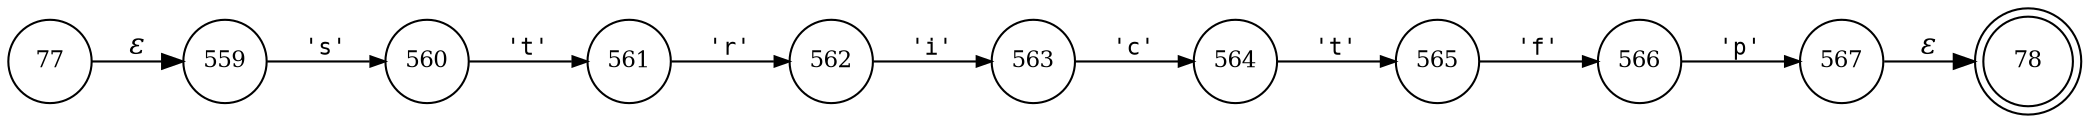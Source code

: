 digraph ATN {
rankdir=LR;
s78[fontsize=11, label="78", shape=doublecircle, fixedsize=true, width=.6];
s560[fontsize=11,label="560", shape=circle, fixedsize=true, width=.55, peripheries=1];
s561[fontsize=11,label="561", shape=circle, fixedsize=true, width=.55, peripheries=1];
s562[fontsize=11,label="562", shape=circle, fixedsize=true, width=.55, peripheries=1];
s563[fontsize=11,label="563", shape=circle, fixedsize=true, width=.55, peripheries=1];
s564[fontsize=11,label="564", shape=circle, fixedsize=true, width=.55, peripheries=1];
s565[fontsize=11,label="565", shape=circle, fixedsize=true, width=.55, peripheries=1];
s566[fontsize=11,label="566", shape=circle, fixedsize=true, width=.55, peripheries=1];
s567[fontsize=11,label="567", shape=circle, fixedsize=true, width=.55, peripheries=1];
s77[fontsize=11,label="77", shape=circle, fixedsize=true, width=.55, peripheries=1];
s559[fontsize=11,label="559", shape=circle, fixedsize=true, width=.55, peripheries=1];
s77 -> s559 [fontname="Times-Italic", label="&epsilon;"];
s559 -> s560 [fontsize=11, fontname="Courier", arrowsize=.7, label = "'s'", arrowhead = normal];
s560 -> s561 [fontsize=11, fontname="Courier", arrowsize=.7, label = "'t'", arrowhead = normal];
s561 -> s562 [fontsize=11, fontname="Courier", arrowsize=.7, label = "'r'", arrowhead = normal];
s562 -> s563 [fontsize=11, fontname="Courier", arrowsize=.7, label = "'i'", arrowhead = normal];
s563 -> s564 [fontsize=11, fontname="Courier", arrowsize=.7, label = "'c'", arrowhead = normal];
s564 -> s565 [fontsize=11, fontname="Courier", arrowsize=.7, label = "'t'", arrowhead = normal];
s565 -> s566 [fontsize=11, fontname="Courier", arrowsize=.7, label = "'f'", arrowhead = normal];
s566 -> s567 [fontsize=11, fontname="Courier", arrowsize=.7, label = "'p'", arrowhead = normal];
s567 -> s78 [fontname="Times-Italic", label="&epsilon;"];
}